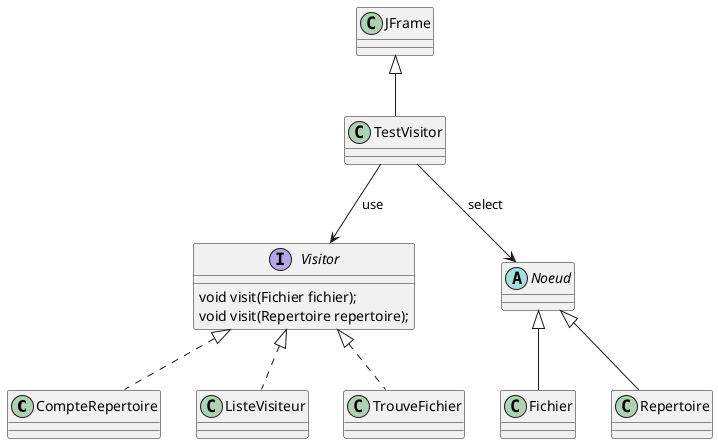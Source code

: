 @startuml Diagramme de classe
class CompteRepertoire implements Visitor {}
class Fichier extends Noeud {}
class ListeVisiteur implements Visitor {}
abstract class Noeud {}
class Repertoire extends Noeud {}
class TestVisitor extends JFrame {}
class TrouveFichier implements Visitor{}
interface Visitor {	
   void visit(Fichier fichier);
	 void visit(Repertoire repertoire);
}

TestVisitor --> Noeud: select 
TestVisitor --> Visitor : use


@enduml